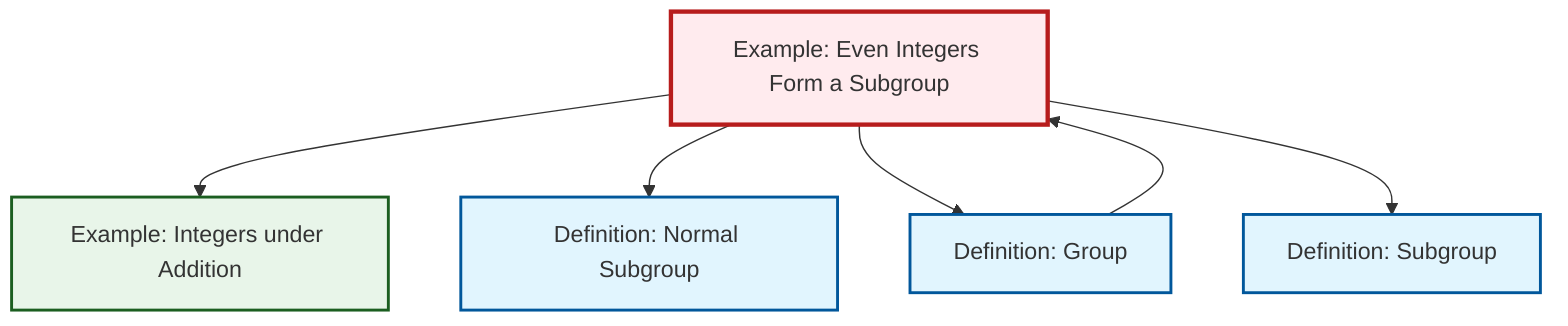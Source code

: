 graph TD
    classDef definition fill:#e1f5fe,stroke:#01579b,stroke-width:2px
    classDef theorem fill:#f3e5f5,stroke:#4a148c,stroke-width:2px
    classDef axiom fill:#fff3e0,stroke:#e65100,stroke-width:2px
    classDef example fill:#e8f5e9,stroke:#1b5e20,stroke-width:2px
    classDef current fill:#ffebee,stroke:#b71c1c,stroke-width:3px
    def-normal-subgroup["Definition: Normal Subgroup"]:::definition
    ex-even-integers-subgroup["Example: Even Integers Form a Subgroup"]:::example
    def-subgroup["Definition: Subgroup"]:::definition
    def-group["Definition: Group"]:::definition
    ex-integers-addition["Example: Integers under Addition"]:::example
    ex-even-integers-subgroup --> ex-integers-addition
    ex-even-integers-subgroup --> def-normal-subgroup
    ex-even-integers-subgroup --> def-group
    def-group --> ex-even-integers-subgroup
    ex-even-integers-subgroup --> def-subgroup
    class ex-even-integers-subgroup current